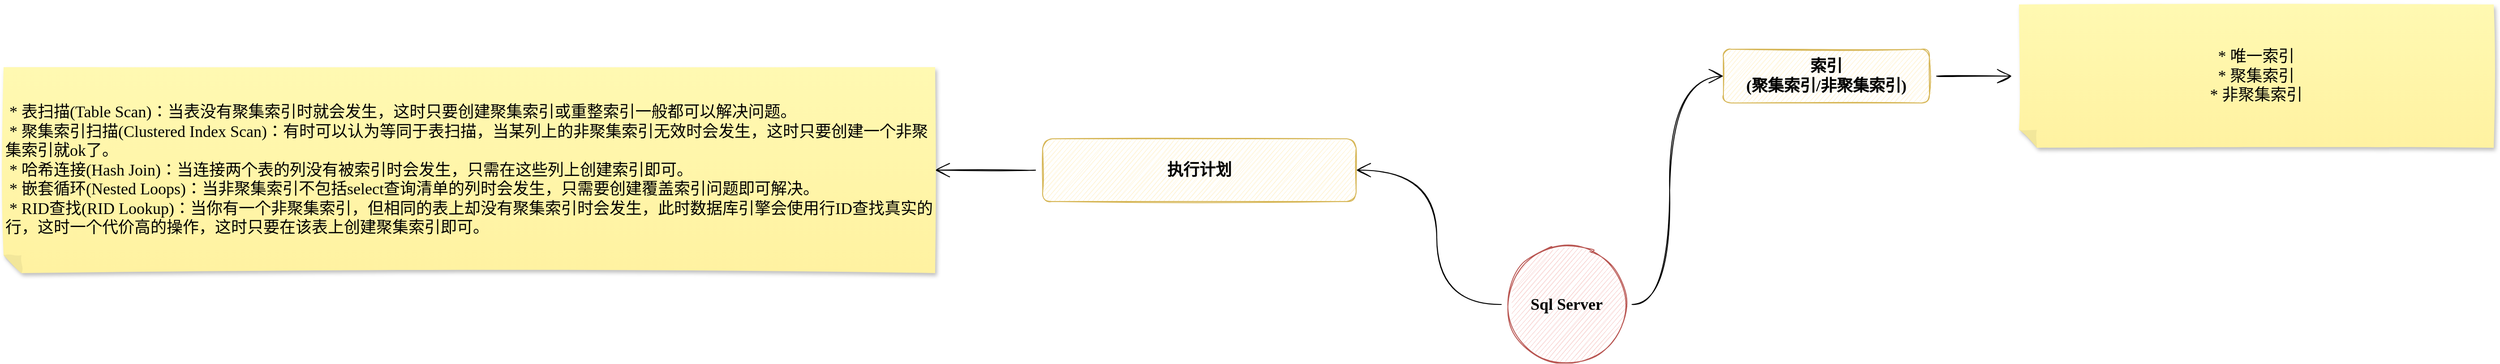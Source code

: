 <mxfile version="20.2.5" type="github">
  <diagram id="rT_EG_EDEBZOGKwm7Ltq" name="第 1 页">
    <mxGraphModel dx="3665" dy="1057" grid="1" gridSize="10" guides="1" tooltips="1" connect="1" arrows="1" fold="1" page="1" pageScale="1" pageWidth="827" pageHeight="1169" math="0" shadow="0">
      <root>
        <mxCell id="0" />
        <mxCell id="1" parent="0" />
        <mxCell id="GHCXkCsLJSs6Cbv-dssi-10" style="edgeStyle=orthogonalEdgeStyle;curved=1;rounded=0;sketch=1;hachureGap=4;orthogonalLoop=1;jettySize=auto;html=1;entryX=0;entryY=0.5;entryDx=0;entryDy=0;fontFamily=Comic Sans MS;fontSize=18;endArrow=open;startSize=14;endSize=14;sourcePerimeterSpacing=8;targetPerimeterSpacing=8;" edge="1" parent="1" source="GHCXkCsLJSs6Cbv-dssi-1" target="GHCXkCsLJSs6Cbv-dssi-9">
          <mxGeometry relative="1" as="geometry" />
        </mxCell>
        <mxCell id="GHCXkCsLJSs6Cbv-dssi-14" style="edgeStyle=orthogonalEdgeStyle;curved=1;rounded=0;sketch=1;hachureGap=4;orthogonalLoop=1;jettySize=auto;html=1;entryX=1;entryY=0.5;entryDx=0;entryDy=0;fontFamily=Comic Sans MS;fontSize=18;endArrow=open;startSize=14;endSize=14;sourcePerimeterSpacing=8;targetPerimeterSpacing=8;" edge="1" parent="1" source="GHCXkCsLJSs6Cbv-dssi-1" target="GHCXkCsLJSs6Cbv-dssi-13">
          <mxGeometry relative="1" as="geometry" />
        </mxCell>
        <mxCell id="GHCXkCsLJSs6Cbv-dssi-1" value="Sql Server" style="ellipse;whiteSpace=wrap;html=1;aspect=fixed;rounded=1;fontStyle=1;fontFamily=Comic Sans MS;sketch=1;fillColor=#f8cecc;strokeColor=#b85450;fontSize=18;" vertex="1" parent="1">
          <mxGeometry x="330" y="400" width="130" height="130" as="geometry" />
        </mxCell>
        <mxCell id="GHCXkCsLJSs6Cbv-dssi-12" style="edgeStyle=orthogonalEdgeStyle;curved=1;rounded=0;sketch=1;hachureGap=4;orthogonalLoop=1;jettySize=auto;html=1;fontFamily=Comic Sans MS;fontSize=18;endArrow=open;startSize=14;endSize=14;sourcePerimeterSpacing=8;targetPerimeterSpacing=8;" edge="1" parent="1" source="GHCXkCsLJSs6Cbv-dssi-9" target="GHCXkCsLJSs6Cbv-dssi-11">
          <mxGeometry relative="1" as="geometry" />
        </mxCell>
        <mxCell id="GHCXkCsLJSs6Cbv-dssi-9" value="索引&lt;br&gt;(聚集索引/非聚集索引)" style="rounded=1;whiteSpace=wrap;html=1;sketch=1;fontStyle=1;fontFamily=Comic Sans MS;hachureGap=4;fontSize=18;fillColor=#fff2cc;strokeColor=#d6b656;" vertex="1" parent="1">
          <mxGeometry x="570" y="180" width="230" height="60" as="geometry" />
        </mxCell>
        <mxCell id="GHCXkCsLJSs6Cbv-dssi-11" value="* 唯一索引&lt;br&gt;* 聚集索引&lt;br&gt;* 非聚集索引" style="shape=note;whiteSpace=wrap;html=1;backgroundOutline=1;fontColor=#000000;darkOpacity=0.05;fillColor=#FFF9B2;strokeColor=none;fillStyle=solid;direction=west;gradientDirection=north;gradientColor=#FFF2A1;shadow=1;size=20;pointerEvents=1;hachureGap=4;sketch=1;fontFamily=Comic Sans MS;fontSize=18;" vertex="1" parent="1">
          <mxGeometry x="900" y="130" width="530" height="160" as="geometry" />
        </mxCell>
        <mxCell id="GHCXkCsLJSs6Cbv-dssi-16" style="edgeStyle=orthogonalEdgeStyle;curved=1;rounded=0;sketch=1;hachureGap=4;orthogonalLoop=1;jettySize=auto;html=1;entryX=0;entryY=0.5;entryDx=0;entryDy=0;entryPerimeter=0;fontFamily=Comic Sans MS;fontSize=18;endArrow=open;startSize=14;endSize=14;sourcePerimeterSpacing=8;targetPerimeterSpacing=8;" edge="1" parent="1" source="GHCXkCsLJSs6Cbv-dssi-13" target="GHCXkCsLJSs6Cbv-dssi-15">
          <mxGeometry relative="1" as="geometry" />
        </mxCell>
        <mxCell id="GHCXkCsLJSs6Cbv-dssi-13" value="执行计划" style="rounded=1;whiteSpace=wrap;html=1;sketch=1;fontStyle=1;fontFamily=Comic Sans MS;hachureGap=4;fontSize=18;fillColor=#fff2cc;strokeColor=#d6b656;" vertex="1" parent="1">
          <mxGeometry x="-190" y="280" width="350" height="70" as="geometry" />
        </mxCell>
        <mxCell id="GHCXkCsLJSs6Cbv-dssi-15" value="&lt;div&gt;&amp;nbsp;* 表扫描(Table Scan)：当表没有聚集索引时就会发生，这时只要创建聚集索引或重整索引一般都可以解决问题。&lt;/div&gt;&lt;div&gt;&amp;nbsp;* 聚集索引扫描(Clustered Index Scan)：有时可以认为等同于表扫描，当某列上的非聚集索引无效时会发生，这时只要创建一个非聚集索引就ok了。&lt;/div&gt;&lt;div&gt;&amp;nbsp;* 哈希连接(Hash Join)：当连接两个表的列没有被索引时会发生，只需在这些列上创建索引即可。&lt;/div&gt;&lt;div&gt;&amp;nbsp;* 嵌套循环(Nested Loops)：当非聚集索引不包括select查询清单的列时会发生，只需要创建覆盖索引问题即可解决。&lt;/div&gt;&lt;div style=&quot;&quot;&gt;&amp;nbsp;* RID查找(RID Lookup)：当你有一个非聚集索引，但相同的表上却没有聚集索引时会发生，此时数据库引擎会使用行ID查找真实的行，这时一个代价高的操作，这时只要在该表上创建聚集索引即可。&lt;/div&gt;" style="shape=note;whiteSpace=wrap;html=1;backgroundOutline=1;fontColor=#000000;darkOpacity=0.05;fillColor=#FFF9B2;strokeColor=none;fillStyle=solid;direction=west;gradientDirection=north;gradientColor=#FFF2A1;shadow=1;size=20;pointerEvents=1;hachureGap=4;sketch=1;fontFamily=Comic Sans MS;fontSize=18;align=left;" vertex="1" parent="1">
          <mxGeometry x="-1350" y="200" width="1040" height="230" as="geometry" />
        </mxCell>
      </root>
    </mxGraphModel>
  </diagram>
</mxfile>
